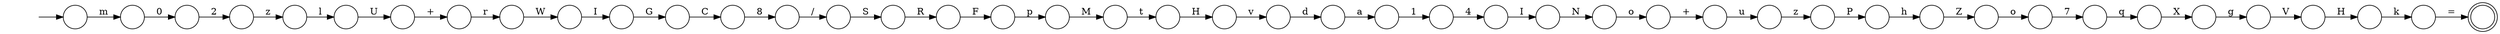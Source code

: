 digraph Automaton {
  rankdir = LR;
  0 [shape=circle,label=""];
  0 -> 15 [label="q"]
  1 [shape=circle,label=""];
  1 -> 34 [label="z"]
  2 [shape=circle,label=""];
  2 -> 18 [label="="]
  3 [shape=circle,label=""];
  3 -> 0 [label="7"]
  4 [shape=circle,label=""];
  4 -> 41 [label="h"]
  5 [shape=circle,label=""];
  5 -> 40 [label="+"]
  6 [shape=circle,label=""];
  6 -> 25 [label="S"]
  7 [shape=circle,label=""];
  initial [shape=plaintext,label=""];
  initial -> 7
  7 -> 23 [label="m"]
  8 [shape=circle,label=""];
  8 -> 17 [label="a"]
  9 [shape=circle,label=""];
  9 -> 37 [label="4"]
  10 [shape=circle,label=""];
  10 -> 20 [label="W"]
  11 [shape=circle,label=""];
  11 -> 44 [label="v"]
  12 [shape=circle,label=""];
  12 -> 21 [label="8"]
  13 [shape=circle,label=""];
  13 -> 5 [label="o"]
  14 [shape=circle,label=""];
  14 -> 11 [label="H"]
  15 [shape=circle,label=""];
  15 -> 33 [label="X"]
  16 [shape=circle,label=""];
  16 -> 4 [label="P"]
  17 [shape=circle,label=""];
  17 -> 9 [label="1"]
  18 [shape=doublecircle,label=""];
  19 [shape=circle,label=""];
  19 -> 42 [label="F"]
  20 [shape=circle,label=""];
  20 -> 22 [label="I"]
  21 [shape=circle,label=""];
  21 -> 6 [label="/"]
  22 [shape=circle,label=""];
  22 -> 31 [label="G"]
  23 [shape=circle,label=""];
  23 -> 35 [label="0"]
  24 [shape=circle,label=""];
  24 -> 29 [label="M"]
  25 [shape=circle,label=""];
  25 -> 19 [label="R"]
  26 [shape=circle,label=""];
  26 -> 30 [label="V"]
  27 [shape=circle,label=""];
  27 -> 16 [label="z"]
  28 [shape=circle,label=""];
  28 -> 10 [label="r"]
  29 [shape=circle,label=""];
  29 -> 14 [label="t"]
  30 [shape=circle,label=""];
  30 -> 32 [label="H"]
  31 [shape=circle,label=""];
  31 -> 12 [label="C"]
  32 [shape=circle,label=""];
  32 -> 2 [label="k"]
  33 [shape=circle,label=""];
  33 -> 26 [label="g"]
  34 [shape=circle,label=""];
  34 -> 43 [label="l"]
  35 [shape=circle,label=""];
  35 -> 1 [label="2"]
  36 [shape=circle,label=""];
  36 -> 13 [label="N"]
  37 [shape=circle,label=""];
  37 -> 36 [label="I"]
  38 [shape=circle,label=""];
  38 -> 28 [label="+"]
  39 [shape=circle,label=""];
  39 -> 3 [label="o"]
  40 [shape=circle,label=""];
  40 -> 27 [label="u"]
  41 [shape=circle,label=""];
  41 -> 39 [label="Z"]
  42 [shape=circle,label=""];
  42 -> 24 [label="p"]
  43 [shape=circle,label=""];
  43 -> 38 [label="U"]
  44 [shape=circle,label=""];
  44 -> 8 [label="d"]
}
